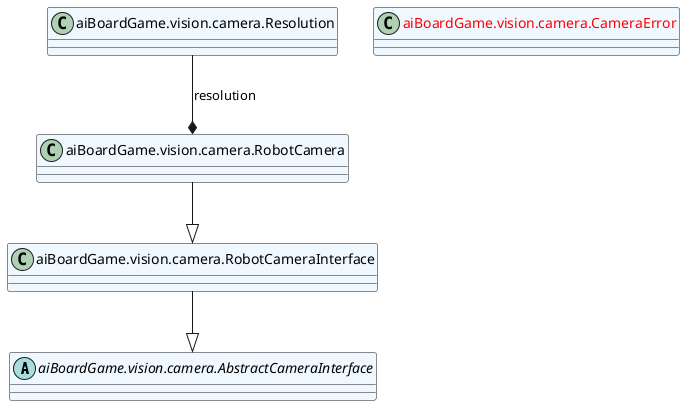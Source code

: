 @startuml classes_camera
set namespaceSeparator none
abstract class "aiBoardGame.vision.camera.AbstractCameraInterface" as aiBoardGame.vision.camera.AbstractCameraInterface #aliceblue {
}
class "<color:red>aiBoardGame.vision.camera.CameraError</color>" as aiBoardGame.vision.camera.CameraError #aliceblue {
}
class "aiBoardGame.vision.camera.Resolution" as aiBoardGame.vision.camera.Resolution #aliceblue {
}
class "aiBoardGame.vision.camera.RobotCamera" as aiBoardGame.vision.camera.RobotCamera #aliceblue {
}
class "aiBoardGame.vision.camera.RobotCameraInterface" as aiBoardGame.vision.camera.RobotCameraInterface #aliceblue {
}
aiBoardGame.vision.camera.RobotCamera --|> aiBoardGame.vision.camera.RobotCameraInterface
aiBoardGame.vision.camera.RobotCameraInterface --|> aiBoardGame.vision.camera.AbstractCameraInterface
aiBoardGame.vision.camera.Resolution --* aiBoardGame.vision.camera.RobotCamera : resolution
@enduml
